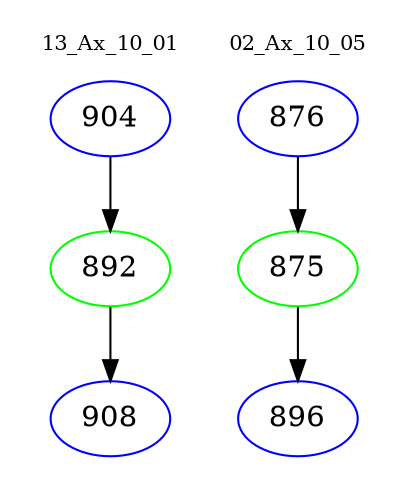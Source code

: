 digraph{
subgraph cluster_0 {
color = white
label = "13_Ax_10_01";
fontsize=10;
T0_904 [label="904", color="blue"]
T0_904 -> T0_892 [color="black"]
T0_892 [label="892", color="green"]
T0_892 -> T0_908 [color="black"]
T0_908 [label="908", color="blue"]
}
subgraph cluster_1 {
color = white
label = "02_Ax_10_05";
fontsize=10;
T1_876 [label="876", color="blue"]
T1_876 -> T1_875 [color="black"]
T1_875 [label="875", color="green"]
T1_875 -> T1_896 [color="black"]
T1_896 [label="896", color="blue"]
}
}

